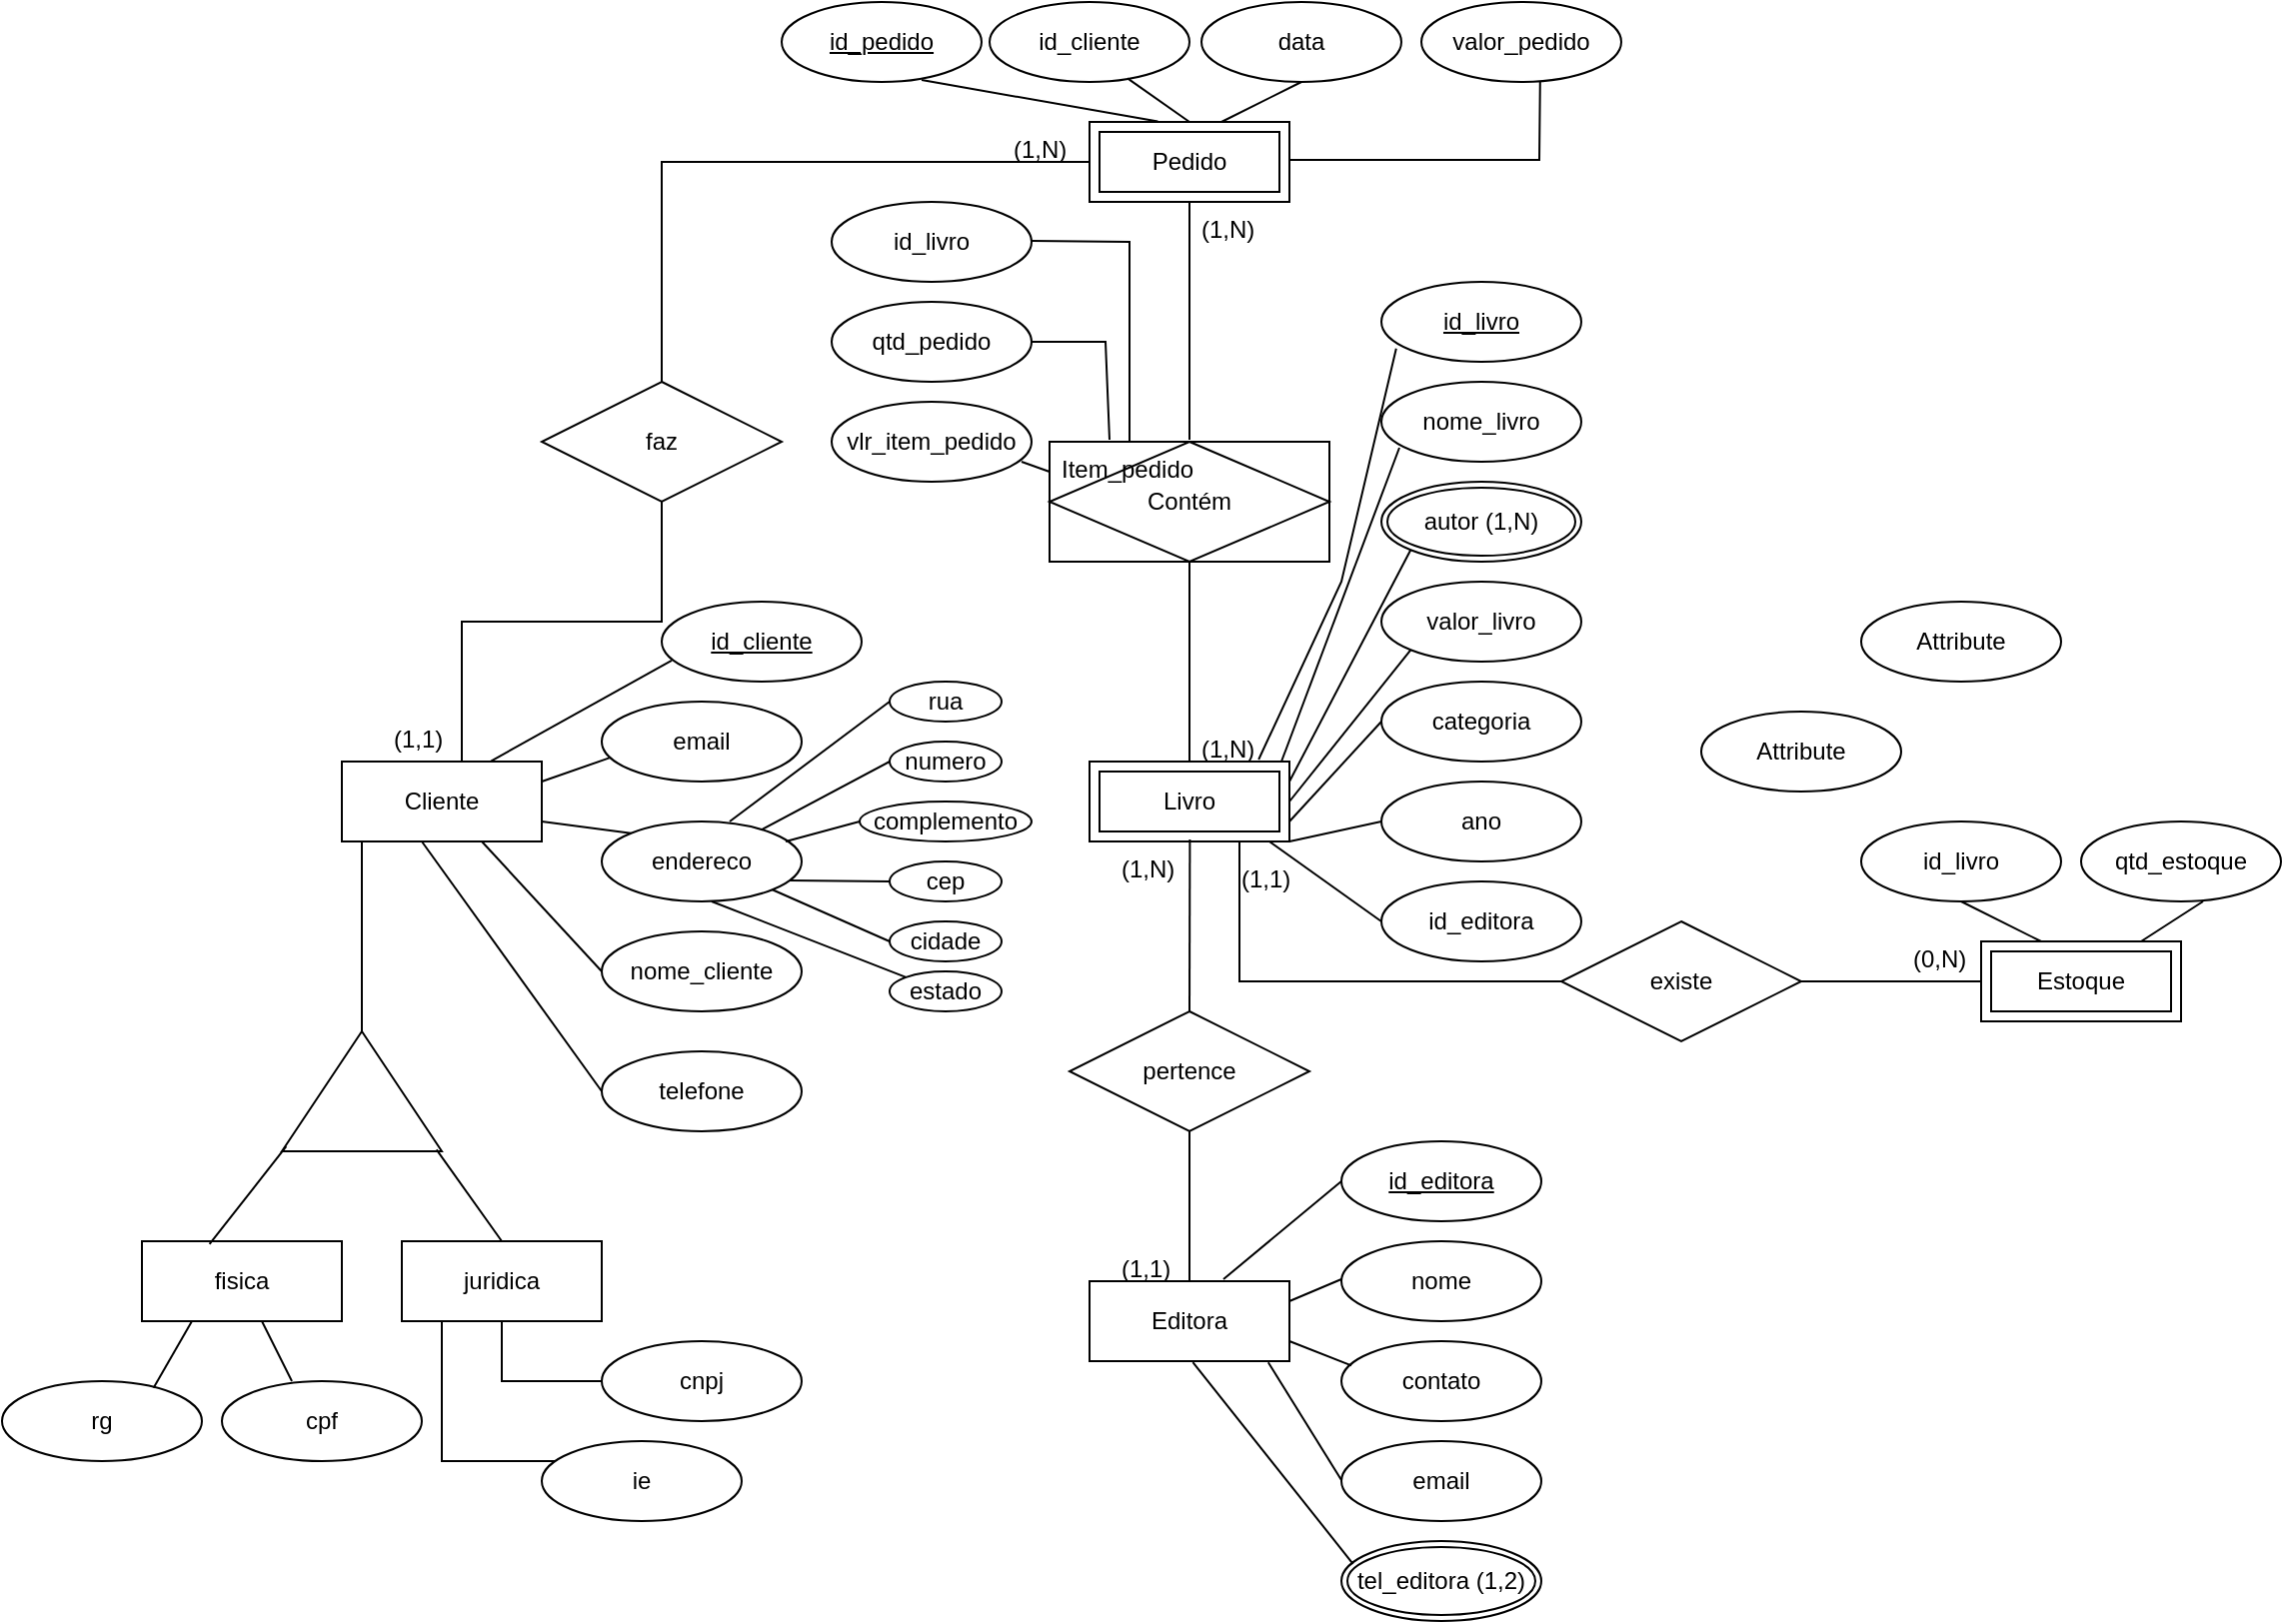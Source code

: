 <mxfile version="14.9.8" type="device"><diagram id="ly23GMP6zcs2FUfuMvMs" name="Page-1"><mxGraphModel dx="2048" dy="681" grid="1" gridSize="10" guides="1" tooltips="1" connect="1" arrows="1" fold="1" page="1" pageScale="1" pageWidth="827" pageHeight="1169" math="0" shadow="0"><root><mxCell id="0"/><mxCell id="1" parent="0"/><mxCell id="xhHP0aDrn22ih1OwZx19-4" value="Cliente" style="whiteSpace=wrap;html=1;align=center;" vertex="1" parent="1"><mxGeometry x="-10" y="460" width="100" height="40" as="geometry"/></mxCell><mxCell id="xhHP0aDrn22ih1OwZx19-7" value="Editora" style="whiteSpace=wrap;html=1;align=center;" vertex="1" parent="1"><mxGeometry x="364" y="720" width="100" height="40" as="geometry"/></mxCell><mxCell id="xhHP0aDrn22ih1OwZx19-10" value="Pedido" style="shape=ext;margin=3;double=1;whiteSpace=wrap;html=1;align=center;" vertex="1" parent="1"><mxGeometry x="364" y="140" width="100" height="40" as="geometry"/></mxCell><mxCell id="xhHP0aDrn22ih1OwZx19-11" value="Estoque" style="shape=ext;margin=3;double=1;whiteSpace=wrap;html=1;align=center;" vertex="1" parent="1"><mxGeometry x="810" y="550" width="100" height="40" as="geometry"/></mxCell><mxCell id="xhHP0aDrn22ih1OwZx19-12" value="Livro" style="shape=ext;margin=3;double=1;whiteSpace=wrap;html=1;align=center;" vertex="1" parent="1"><mxGeometry x="364" y="460" width="100" height="40" as="geometry"/></mxCell><mxCell id="xhHP0aDrn22ih1OwZx19-13" value="" style="endArrow=none;html=1;rounded=0;entryX=0.5;entryY=1;entryDx=0;entryDy=0;" edge="1" parent="1" target="xhHP0aDrn22ih1OwZx19-14"><mxGeometry relative="1" as="geometry"><mxPoint x="50" y="460" as="sourcePoint"/><mxPoint x="360" y="220" as="targetPoint"/><Array as="points"><mxPoint x="50" y="390"/><mxPoint x="70" y="390"/><mxPoint x="150" y="390"/></Array></mxGeometry></mxCell><mxCell id="xhHP0aDrn22ih1OwZx19-14" value="faz" style="shape=rhombus;perimeter=rhombusPerimeter;whiteSpace=wrap;html=1;align=center;" vertex="1" parent="1"><mxGeometry x="90" y="270" width="120" height="60" as="geometry"/></mxCell><mxCell id="xhHP0aDrn22ih1OwZx19-15" value="" style="endArrow=none;html=1;rounded=0;entryX=0;entryY=0.5;entryDx=0;entryDy=0;exitX=0.5;exitY=0;exitDx=0;exitDy=0;" edge="1" parent="1" source="xhHP0aDrn22ih1OwZx19-14" target="xhHP0aDrn22ih1OwZx19-10"><mxGeometry relative="1" as="geometry"><mxPoint x="170" y="280" as="sourcePoint"/><mxPoint x="360" y="220" as="targetPoint"/><Array as="points"><mxPoint x="150" y="160"/></Array></mxGeometry></mxCell><mxCell id="xhHP0aDrn22ih1OwZx19-17" value="pertence" style="shape=rhombus;perimeter=rhombusPerimeter;whiteSpace=wrap;html=1;align=center;" vertex="1" parent="1"><mxGeometry x="354" y="585" width="120" height="60" as="geometry"/></mxCell><mxCell id="xhHP0aDrn22ih1OwZx19-18" value="existe" style="shape=rhombus;perimeter=rhombusPerimeter;whiteSpace=wrap;html=1;align=center;" vertex="1" parent="1"><mxGeometry x="600" y="540" width="120" height="60" as="geometry"/></mxCell><mxCell id="xhHP0aDrn22ih1OwZx19-19" value="" style="endArrow=none;html=1;rounded=0;entryX=0.5;entryY=1;entryDx=0;entryDy=0;exitX=0.5;exitY=0;exitDx=0;exitDy=0;" edge="1" parent="1" source="xhHP0aDrn22ih1OwZx19-12"><mxGeometry relative="1" as="geometry"><mxPoint x="410" y="459" as="sourcePoint"/><mxPoint x="414" y="360" as="targetPoint"/></mxGeometry></mxCell><mxCell id="xhHP0aDrn22ih1OwZx19-20" value="" style="endArrow=none;html=1;rounded=0;entryX=0.5;entryY=1;entryDx=0;entryDy=0;" edge="1" parent="1" target="xhHP0aDrn22ih1OwZx19-10"><mxGeometry relative="1" as="geometry"><mxPoint x="414" y="299" as="sourcePoint"/><mxPoint x="574" y="299" as="targetPoint"/></mxGeometry></mxCell><mxCell id="xhHP0aDrn22ih1OwZx19-21" value="" style="endArrow=none;html=1;rounded=0;entryX=0.105;entryY=-0.033;entryDx=0;entryDy=0;exitX=0.5;exitY=0;exitDx=0;exitDy=0;entryPerimeter=0;" edge="1" parent="1" source="xhHP0aDrn22ih1OwZx19-17"><mxGeometry relative="1" as="geometry"><mxPoint x="412" y="580" as="sourcePoint"/><mxPoint x="414.2" y="499.01" as="targetPoint"/></mxGeometry></mxCell><mxCell id="xhHP0aDrn22ih1OwZx19-22" value="" style="endArrow=none;html=1;rounded=0;entryX=0.5;entryY=1;entryDx=0;entryDy=0;exitX=0.5;exitY=0;exitDx=0;exitDy=0;" edge="1" parent="1" source="xhHP0aDrn22ih1OwZx19-7" target="xhHP0aDrn22ih1OwZx19-17"><mxGeometry relative="1" as="geometry"><mxPoint x="408" y="744" as="sourcePoint"/><mxPoint x="412" y="645" as="targetPoint"/></mxGeometry></mxCell><mxCell id="xhHP0aDrn22ih1OwZx19-23" value="" style="endArrow=none;html=1;rounded=0;entryX=0;entryY=0.5;entryDx=0;entryDy=0;exitX=0.75;exitY=1;exitDx=0;exitDy=0;" edge="1" parent="1" source="xhHP0aDrn22ih1OwZx19-12" target="xhHP0aDrn22ih1OwZx19-18"><mxGeometry relative="1" as="geometry"><mxPoint x="460" y="479.5" as="sourcePoint"/><mxPoint x="560" y="480" as="targetPoint"/><Array as="points"><mxPoint x="439" y="570"/></Array></mxGeometry></mxCell><mxCell id="xhHP0aDrn22ih1OwZx19-25" value="" style="endArrow=none;html=1;rounded=0;entryX=0;entryY=0.5;entryDx=0;entryDy=0;" edge="1" parent="1" target="xhHP0aDrn22ih1OwZx19-11"><mxGeometry relative="1" as="geometry"><mxPoint x="720" y="570" as="sourcePoint"/><mxPoint x="840" y="570" as="targetPoint"/></mxGeometry></mxCell><mxCell id="xhHP0aDrn22ih1OwZx19-27" value="(1,N)" style="text;strokeColor=none;fillColor=none;spacingLeft=4;spacingRight=4;overflow=hidden;rotatable=0;points=[[0,0.5],[1,0.5]];portConstraint=eastwest;fontSize=12;" vertex="1" parent="1"><mxGeometry x="414" y="180" width="40" height="30" as="geometry"/></mxCell><mxCell id="xhHP0aDrn22ih1OwZx19-29" value="(1,1)" style="text;strokeColor=none;fillColor=none;spacingLeft=4;spacingRight=4;overflow=hidden;rotatable=0;points=[[0,0.5],[1,0.5]];portConstraint=eastwest;fontSize=12;" vertex="1" parent="1"><mxGeometry x="374" y="700" width="40" height="30" as="geometry"/></mxCell><mxCell id="xhHP0aDrn22ih1OwZx19-30" value="(1,1)" style="text;strokeColor=none;fillColor=none;spacingLeft=4;spacingRight=4;overflow=hidden;rotatable=0;points=[[0,0.5],[1,0.5]];portConstraint=eastwest;fontSize=12;" vertex="1" parent="1"><mxGeometry x="434" y="505" width="40" height="30" as="geometry"/></mxCell><mxCell id="xhHP0aDrn22ih1OwZx19-31" value="(0,N)" style="text;strokeColor=none;fillColor=none;spacingLeft=4;spacingRight=4;overflow=hidden;rotatable=0;points=[[0,0.5],[1,0.5]];portConstraint=eastwest;fontSize=12;" vertex="1" parent="1"><mxGeometry x="770" y="545" width="40" height="30" as="geometry"/></mxCell><mxCell id="xhHP0aDrn22ih1OwZx19-32" value="Contém" style="shape=associativeEntity;whiteSpace=wrap;html=1;align=center;" vertex="1" parent="1"><mxGeometry x="344" y="300" width="140" height="60" as="geometry"/></mxCell><mxCell id="xhHP0aDrn22ih1OwZx19-34" value="Item_pedido" style="text;strokeColor=none;fillColor=none;spacingLeft=4;spacingRight=4;overflow=hidden;rotatable=0;points=[[0,0.5],[1,0.5]];portConstraint=eastwest;fontSize=12;" vertex="1" parent="1"><mxGeometry x="344" y="300" width="80" height="30" as="geometry"/></mxCell><mxCell id="xhHP0aDrn22ih1OwZx19-35" value="(1,N)" style="text;strokeColor=none;fillColor=none;spacingLeft=4;spacingRight=4;overflow=hidden;rotatable=0;points=[[0,0.5],[1,0.5]];portConstraint=eastwest;fontSize=12;" vertex="1" parent="1"><mxGeometry x="320" y="140" width="40" height="30" as="geometry"/></mxCell><mxCell id="xhHP0aDrn22ih1OwZx19-36" value="(1,N)" style="text;strokeColor=none;fillColor=none;spacingLeft=4;spacingRight=4;overflow=hidden;rotatable=0;points=[[0,0.5],[1,0.5]];portConstraint=eastwest;fontSize=12;" vertex="1" parent="1"><mxGeometry x="414" y="440" width="40" height="30" as="geometry"/></mxCell><mxCell id="xhHP0aDrn22ih1OwZx19-38" value="nome_cliente" style="ellipse;whiteSpace=wrap;html=1;align=center;" vertex="1" parent="1"><mxGeometry x="120" y="545" width="100" height="40" as="geometry"/></mxCell><mxCell id="xhHP0aDrn22ih1OwZx19-39" value="email" style="ellipse;whiteSpace=wrap;html=1;align=center;" vertex="1" parent="1"><mxGeometry x="120" y="430" width="100" height="40" as="geometry"/></mxCell><mxCell id="xhHP0aDrn22ih1OwZx19-40" value="endereco" style="ellipse;whiteSpace=wrap;html=1;align=center;" vertex="1" parent="1"><mxGeometry x="120" y="490" width="100" height="40" as="geometry"/></mxCell><mxCell id="xhHP0aDrn22ih1OwZx19-41" value="telefone" style="ellipse;whiteSpace=wrap;html=1;align=center;" vertex="1" parent="1"><mxGeometry x="120" y="605" width="100" height="40" as="geometry"/></mxCell><mxCell id="xhHP0aDrn22ih1OwZx19-43" value="" style="endArrow=none;html=1;rounded=0;entryX=0.038;entryY=0.705;entryDx=0;entryDy=0;entryPerimeter=0;exitX=1;exitY=0.25;exitDx=0;exitDy=0;" edge="1" parent="1" source="xhHP0aDrn22ih1OwZx19-4" target="xhHP0aDrn22ih1OwZx19-39"><mxGeometry relative="1" as="geometry"><mxPoint x="90" y="479.5" as="sourcePoint"/><mxPoint x="250" y="479.5" as="targetPoint"/></mxGeometry></mxCell><mxCell id="xhHP0aDrn22ih1OwZx19-44" value="" style="endArrow=none;html=1;rounded=0;entryX=0;entryY=0;entryDx=0;entryDy=0;" edge="1" parent="1" target="xhHP0aDrn22ih1OwZx19-40"><mxGeometry relative="1" as="geometry"><mxPoint x="90" y="490" as="sourcePoint"/><mxPoint x="250" y="490" as="targetPoint"/></mxGeometry></mxCell><mxCell id="xhHP0aDrn22ih1OwZx19-45" value="" style="endArrow=none;html=1;rounded=0;entryX=0;entryY=0.5;entryDx=0;entryDy=0;" edge="1" parent="1" target="xhHP0aDrn22ih1OwZx19-38"><mxGeometry relative="1" as="geometry"><mxPoint x="60" y="500" as="sourcePoint"/><mxPoint x="220" y="500" as="targetPoint"/></mxGeometry></mxCell><mxCell id="xhHP0aDrn22ih1OwZx19-46" value="" style="endArrow=none;html=1;rounded=0;entryX=0;entryY=0.5;entryDx=0;entryDy=0;" edge="1" parent="1" target="xhHP0aDrn22ih1OwZx19-41"><mxGeometry relative="1" as="geometry"><mxPoint x="30" y="500" as="sourcePoint"/><mxPoint x="190" y="500" as="targetPoint"/></mxGeometry></mxCell><mxCell id="xhHP0aDrn22ih1OwZx19-51" value="rua" style="ellipse;whiteSpace=wrap;html=1;align=center;" vertex="1" parent="1"><mxGeometry x="264" y="420" width="56" height="20" as="geometry"/></mxCell><mxCell id="xhHP0aDrn22ih1OwZx19-53" value="numero" style="ellipse;whiteSpace=wrap;html=1;align=center;" vertex="1" parent="1"><mxGeometry x="264" y="450" width="56" height="20" as="geometry"/></mxCell><mxCell id="xhHP0aDrn22ih1OwZx19-54" value="complemento" style="ellipse;whiteSpace=wrap;html=1;align=center;" vertex="1" parent="1"><mxGeometry x="249" y="480" width="86" height="20" as="geometry"/></mxCell><mxCell id="xhHP0aDrn22ih1OwZx19-55" value="cep" style="ellipse;whiteSpace=wrap;html=1;align=center;" vertex="1" parent="1"><mxGeometry x="264" y="510" width="56" height="20" as="geometry"/></mxCell><mxCell id="xhHP0aDrn22ih1OwZx19-56" value="cidade" style="ellipse;whiteSpace=wrap;html=1;align=center;" vertex="1" parent="1"><mxGeometry x="264" y="540" width="56" height="20" as="geometry"/></mxCell><mxCell id="xhHP0aDrn22ih1OwZx19-57" value="estado" style="ellipse;whiteSpace=wrap;html=1;align=center;" vertex="1" parent="1"><mxGeometry x="264" y="565" width="56" height="20" as="geometry"/></mxCell><mxCell id="xhHP0aDrn22ih1OwZx19-59" value="" style="endArrow=none;html=1;rounded=0;entryX=0;entryY=0.5;entryDx=0;entryDy=0;" edge="1" parent="1" source="xhHP0aDrn22ih1OwZx19-40" target="xhHP0aDrn22ih1OwZx19-53"><mxGeometry relative="1" as="geometry"><mxPoint x="204" y="490" as="sourcePoint"/><mxPoint x="364" y="490" as="targetPoint"/></mxGeometry></mxCell><mxCell id="xhHP0aDrn22ih1OwZx19-63" value="" style="endArrow=none;html=1;rounded=0;entryX=0;entryY=0;entryDx=0;entryDy=0;" edge="1" parent="1" target="xhHP0aDrn22ih1OwZx19-57"><mxGeometry relative="1" as="geometry"><mxPoint x="175" y="530" as="sourcePoint"/><mxPoint x="335" y="530" as="targetPoint"/></mxGeometry></mxCell><mxCell id="xhHP0aDrn22ih1OwZx19-64" value="" style="endArrow=none;html=1;rounded=0;entryX=0;entryY=0.5;entryDx=0;entryDy=0;exitX=1;exitY=1;exitDx=0;exitDy=0;" edge="1" parent="1" source="xhHP0aDrn22ih1OwZx19-40" target="xhHP0aDrn22ih1OwZx19-56"><mxGeometry relative="1" as="geometry"><mxPoint x="194" y="529" as="sourcePoint"/><mxPoint x="354" y="529" as="targetPoint"/></mxGeometry></mxCell><mxCell id="xhHP0aDrn22ih1OwZx19-65" value="" style="endArrow=none;html=1;rounded=0;entryX=0;entryY=0.5;entryDx=0;entryDy=0;" edge="1" parent="1" target="xhHP0aDrn22ih1OwZx19-51"><mxGeometry relative="1" as="geometry"><mxPoint x="184" y="490" as="sourcePoint"/><mxPoint x="344" y="490" as="targetPoint"/></mxGeometry></mxCell><mxCell id="xhHP0aDrn22ih1OwZx19-66" value="" style="endArrow=none;html=1;rounded=0;entryX=0;entryY=0.5;entryDx=0;entryDy=0;" edge="1" parent="1" target="xhHP0aDrn22ih1OwZx19-54"><mxGeometry relative="1" as="geometry"><mxPoint x="212" y="500" as="sourcePoint"/><mxPoint x="372" y="500" as="targetPoint"/></mxGeometry></mxCell><mxCell id="xhHP0aDrn22ih1OwZx19-67" value="" style="endArrow=none;html=1;rounded=0;entryX=0;entryY=0.5;entryDx=0;entryDy=0;" edge="1" parent="1" target="xhHP0aDrn22ih1OwZx19-55"><mxGeometry relative="1" as="geometry"><mxPoint x="214" y="519.5" as="sourcePoint"/><mxPoint x="260" y="520" as="targetPoint"/></mxGeometry></mxCell><mxCell id="xhHP0aDrn22ih1OwZx19-68" value="" style="triangle;whiteSpace=wrap;html=1;rotation=-90;" vertex="1" parent="1"><mxGeometry x="-30" y="585" width="60" height="80" as="geometry"/></mxCell><mxCell id="xhHP0aDrn22ih1OwZx19-70" value="" style="endArrow=none;html=1;rounded=0;entryX=1;entryY=0.5;entryDx=0;entryDy=0;" edge="1" parent="1" target="xhHP0aDrn22ih1OwZx19-68"><mxGeometry relative="1" as="geometry"><mxPoint y="500" as="sourcePoint"/><mxPoint x="160" y="500" as="targetPoint"/></mxGeometry></mxCell><mxCell id="xhHP0aDrn22ih1OwZx19-72" value="juridica" style="whiteSpace=wrap;html=1;align=center;" vertex="1" parent="1"><mxGeometry x="20" y="700" width="100" height="40" as="geometry"/></mxCell><mxCell id="xhHP0aDrn22ih1OwZx19-73" value="fisica" style="whiteSpace=wrap;html=1;align=center;" vertex="1" parent="1"><mxGeometry x="-110" y="700" width="100" height="40" as="geometry"/></mxCell><mxCell id="xhHP0aDrn22ih1OwZx19-74" value="" style="endArrow=none;html=1;rounded=0;entryX=0.5;entryY=0;entryDx=0;entryDy=0;exitX=0.013;exitY=0.967;exitDx=0;exitDy=0;exitPerimeter=0;" edge="1" parent="1" source="xhHP0aDrn22ih1OwZx19-68" target="xhHP0aDrn22ih1OwZx19-72"><mxGeometry relative="1" as="geometry"><mxPoint x="10" y="665" as="sourcePoint"/><mxPoint x="170" y="665" as="targetPoint"/></mxGeometry></mxCell><mxCell id="xhHP0aDrn22ih1OwZx19-75" value="" style="endArrow=none;html=1;rounded=0;exitX=0.04;exitY=0.027;exitDx=0;exitDy=0;exitPerimeter=0;entryX=0.338;entryY=0.035;entryDx=0;entryDy=0;entryPerimeter=0;" edge="1" parent="1" source="xhHP0aDrn22ih1OwZx19-68" target="xhHP0aDrn22ih1OwZx19-73"><mxGeometry relative="1" as="geometry"><mxPoint x="-37" y="649" as="sourcePoint"/><mxPoint x="-80" y="697" as="targetPoint"/></mxGeometry></mxCell><mxCell id="xhHP0aDrn22ih1OwZx19-77" value="" style="endArrow=none;html=1;rounded=0;exitX=0.5;exitY=1;exitDx=0;exitDy=0;" edge="1" parent="1" source="xhHP0aDrn22ih1OwZx19-72"><mxGeometry relative="1" as="geometry"><mxPoint x="-90" y="780" as="sourcePoint"/><mxPoint x="120" y="770" as="targetPoint"/><Array as="points"><mxPoint x="70" y="770"/></Array></mxGeometry></mxCell><mxCell id="xhHP0aDrn22ih1OwZx19-78" value="cnpj" style="ellipse;whiteSpace=wrap;html=1;align=center;" vertex="1" parent="1"><mxGeometry x="120" y="750" width="100" height="40" as="geometry"/></mxCell><mxCell id="xhHP0aDrn22ih1OwZx19-79" value="" style="endArrow=none;html=1;rounded=0;" edge="1" parent="1"><mxGeometry relative="1" as="geometry"><mxPoint x="-35" y="770" as="sourcePoint"/><mxPoint x="-50" y="740" as="targetPoint"/></mxGeometry></mxCell><mxCell id="xhHP0aDrn22ih1OwZx19-80" value="cpf" style="ellipse;whiteSpace=wrap;html=1;align=center;" vertex="1" parent="1"><mxGeometry x="-70" y="770" width="100" height="40" as="geometry"/></mxCell><mxCell id="xhHP0aDrn22ih1OwZx19-81" value="rg" style="ellipse;whiteSpace=wrap;html=1;align=center;" vertex="1" parent="1"><mxGeometry x="-180" y="770" width="100" height="40" as="geometry"/></mxCell><mxCell id="xhHP0aDrn22ih1OwZx19-82" value="" style="endArrow=none;html=1;rounded=0;entryX=0.25;entryY=1;entryDx=0;entryDy=0;exitX=0.758;exitY=0.085;exitDx=0;exitDy=0;exitPerimeter=0;" edge="1" parent="1" source="xhHP0aDrn22ih1OwZx19-81" target="xhHP0aDrn22ih1OwZx19-73"><mxGeometry relative="1" as="geometry"><mxPoint x="-100" y="770" as="sourcePoint"/><mxPoint x="-100" y="740" as="targetPoint"/></mxGeometry></mxCell><mxCell id="xhHP0aDrn22ih1OwZx19-84" value="" style="endArrow=none;html=1;rounded=0;exitX=0.5;exitY=1;exitDx=0;exitDy=0;" edge="1" parent="1"><mxGeometry relative="1" as="geometry"><mxPoint x="40" y="740" as="sourcePoint"/><mxPoint x="100" y="810" as="targetPoint"/><Array as="points"><mxPoint x="40" y="810"/></Array></mxGeometry></mxCell><mxCell id="xhHP0aDrn22ih1OwZx19-85" value="ie" style="ellipse;whiteSpace=wrap;html=1;align=center;" vertex="1" parent="1"><mxGeometry x="90" y="800" width="100" height="40" as="geometry"/></mxCell><mxCell id="xhHP0aDrn22ih1OwZx19-86" value="" style="endArrow=none;html=1;rounded=0;entryX=0.05;entryY=0.735;entryDx=0;entryDy=0;entryPerimeter=0;exitX=0.365;exitY=0.993;exitDx=0;exitDy=0;exitPerimeter=0;" edge="1" parent="1" target="xhHP0aDrn22ih1OwZx19-88"><mxGeometry relative="1" as="geometry"><mxPoint x="64.6" y="459.79" as="sourcePoint"/><mxPoint x="138.381" y="425.493" as="targetPoint"/></mxGeometry></mxCell><mxCell id="xhHP0aDrn22ih1OwZx19-88" value="id_cliente" style="ellipse;whiteSpace=wrap;html=1;align=center;fontStyle=4;" vertex="1" parent="1"><mxGeometry x="150" y="380" width="100" height="40" as="geometry"/></mxCell><mxCell id="xhHP0aDrn22ih1OwZx19-89" value="(1,1)" style="text;strokeColor=none;fillColor=none;spacingLeft=4;spacingRight=4;overflow=hidden;rotatable=0;points=[[0,0.5],[1,0.5]];portConstraint=eastwest;fontSize=12;" vertex="1" parent="1"><mxGeometry x="10" y="435" width="40" height="30" as="geometry"/></mxCell><mxCell id="xhHP0aDrn22ih1OwZx19-92" value="email" style="ellipse;whiteSpace=wrap;html=1;align=center;" vertex="1" parent="1"><mxGeometry x="490" y="800" width="100" height="40" as="geometry"/></mxCell><mxCell id="xhHP0aDrn22ih1OwZx19-93" value="contato" style="ellipse;whiteSpace=wrap;html=1;align=center;" vertex="1" parent="1"><mxGeometry x="490" y="750" width="100" height="40" as="geometry"/></mxCell><mxCell id="xhHP0aDrn22ih1OwZx19-94" value="nome" style="ellipse;whiteSpace=wrap;html=1;align=center;" vertex="1" parent="1"><mxGeometry x="490" y="700" width="100" height="40" as="geometry"/></mxCell><mxCell id="xhHP0aDrn22ih1OwZx19-95" value="id_editora" style="ellipse;whiteSpace=wrap;html=1;align=center;fontStyle=4;" vertex="1" parent="1"><mxGeometry x="490" y="650" width="100" height="40" as="geometry"/></mxCell><mxCell id="xhHP0aDrn22ih1OwZx19-96" value="(1,N)" style="text;strokeColor=none;fillColor=none;spacingLeft=4;spacingRight=4;overflow=hidden;rotatable=0;points=[[0,0.5],[1,0.5]];portConstraint=eastwest;fontSize=12;" vertex="1" parent="1"><mxGeometry x="374" y="500" width="40" height="30" as="geometry"/></mxCell><mxCell id="xhHP0aDrn22ih1OwZx19-97" value="" style="endArrow=none;html=1;rounded=0;exitX=0.67;exitY=-0.025;exitDx=0;exitDy=0;exitPerimeter=0;" edge="1" parent="1" source="xhHP0aDrn22ih1OwZx19-7"><mxGeometry relative="1" as="geometry"><mxPoint x="330" y="669.5" as="sourcePoint"/><mxPoint x="490" y="670" as="targetPoint"/></mxGeometry></mxCell><mxCell id="xhHP0aDrn22ih1OwZx19-98" value="" style="endArrow=none;html=1;rounded=0;exitX=0.894;exitY=1.015;exitDx=0;exitDy=0;exitPerimeter=0;" edge="1" parent="1" source="xhHP0aDrn22ih1OwZx19-7"><mxGeometry relative="1" as="geometry"><mxPoint x="330" y="819.5" as="sourcePoint"/><mxPoint x="490" y="819.5" as="targetPoint"/></mxGeometry></mxCell><mxCell id="xhHP0aDrn22ih1OwZx19-99" value="" style="endArrow=none;html=1;rounded=0;exitX=1;exitY=0.75;exitDx=0;exitDy=0;entryX=0.05;entryY=0.305;entryDx=0;entryDy=0;entryPerimeter=0;" edge="1" parent="1" source="xhHP0aDrn22ih1OwZx19-7" target="xhHP0aDrn22ih1OwZx19-93"><mxGeometry relative="1" as="geometry"><mxPoint x="334" y="769" as="sourcePoint"/><mxPoint x="491" y="762" as="targetPoint"/></mxGeometry></mxCell><mxCell id="xhHP0aDrn22ih1OwZx19-100" value="" style="endArrow=none;html=1;rounded=0;exitX=1;exitY=0.25;exitDx=0;exitDy=0;" edge="1" parent="1" source="xhHP0aDrn22ih1OwZx19-7"><mxGeometry relative="1" as="geometry"><mxPoint x="330" y="719" as="sourcePoint"/><mxPoint x="490" y="719" as="targetPoint"/></mxGeometry></mxCell><mxCell id="xhHP0aDrn22ih1OwZx19-101" value="tel_editora (1,2)" style="ellipse;shape=doubleEllipse;margin=3;whiteSpace=wrap;html=1;align=center;" vertex="1" parent="1"><mxGeometry x="490" y="850" width="100" height="40" as="geometry"/></mxCell><mxCell id="xhHP0aDrn22ih1OwZx19-102" value="" style="endArrow=none;html=1;rounded=0;exitX=0.894;exitY=1.015;exitDx=0;exitDy=0;exitPerimeter=0;entryX=0.058;entryY=0.285;entryDx=0;entryDy=0;entryPerimeter=0;" edge="1" parent="1" target="xhHP0aDrn22ih1OwZx19-101"><mxGeometry relative="1" as="geometry"><mxPoint x="415.7" y="760.55" as="sourcePoint"/><mxPoint x="452.3" y="819.45" as="targetPoint"/></mxGeometry></mxCell><mxCell id="xhHP0aDrn22ih1OwZx19-111" value="id_livro" style="ellipse;whiteSpace=wrap;html=1;align=center;fontStyle=4;" vertex="1" parent="1"><mxGeometry x="510" y="220" width="100" height="40" as="geometry"/></mxCell><mxCell id="xhHP0aDrn22ih1OwZx19-112" value="id_pedido" style="ellipse;whiteSpace=wrap;html=1;align=center;fontStyle=4;" vertex="1" parent="1"><mxGeometry x="210" y="80" width="100" height="40" as="geometry"/></mxCell><mxCell id="xhHP0aDrn22ih1OwZx19-113" value="categoria" style="ellipse;whiteSpace=wrap;html=1;align=center;" vertex="1" parent="1"><mxGeometry x="510" y="420" width="100" height="40" as="geometry"/></mxCell><mxCell id="xhHP0aDrn22ih1OwZx19-114" value="valor_livro" style="ellipse;whiteSpace=wrap;html=1;align=center;" vertex="1" parent="1"><mxGeometry x="510" y="370" width="100" height="40" as="geometry"/></mxCell><mxCell id="xhHP0aDrn22ih1OwZx19-115" value="nome_livro" style="ellipse;whiteSpace=wrap;html=1;align=center;" vertex="1" parent="1"><mxGeometry x="510" y="270" width="100" height="40" as="geometry"/></mxCell><mxCell id="xhHP0aDrn22ih1OwZx19-117" value="valor_pedido" style="ellipse;whiteSpace=wrap;html=1;align=center;" vertex="1" parent="1"><mxGeometry x="530" y="80" width="100" height="40" as="geometry"/></mxCell><mxCell id="xhHP0aDrn22ih1OwZx19-118" value="data" style="ellipse;whiteSpace=wrap;html=1;align=center;" vertex="1" parent="1"><mxGeometry x="420" y="80" width="100" height="40" as="geometry"/></mxCell><mxCell id="xhHP0aDrn22ih1OwZx19-119" value="id_cliente" style="ellipse;whiteSpace=wrap;html=1;align=center;" vertex="1" parent="1"><mxGeometry x="314" y="80" width="100" height="40" as="geometry"/></mxCell><mxCell id="xhHP0aDrn22ih1OwZx19-120" value="id_livro" style="ellipse;whiteSpace=wrap;html=1;align=center;" vertex="1" parent="1"><mxGeometry x="750" y="490" width="100" height="40" as="geometry"/></mxCell><mxCell id="xhHP0aDrn22ih1OwZx19-121" value="qtd_estoque" style="ellipse;whiteSpace=wrap;html=1;align=center;" vertex="1" parent="1"><mxGeometry x="860" y="490" width="100" height="40" as="geometry"/></mxCell><mxCell id="xhHP0aDrn22ih1OwZx19-122" value="Attribute" style="ellipse;whiteSpace=wrap;html=1;align=center;" vertex="1" parent="1"><mxGeometry x="670" y="435" width="100" height="40" as="geometry"/></mxCell><mxCell id="xhHP0aDrn22ih1OwZx19-123" value="Attribute" style="ellipse;whiteSpace=wrap;html=1;align=center;" vertex="1" parent="1"><mxGeometry x="750" y="380" width="100" height="40" as="geometry"/></mxCell><mxCell id="xhHP0aDrn22ih1OwZx19-124" value="ano" style="ellipse;whiteSpace=wrap;html=1;align=center;" vertex="1" parent="1"><mxGeometry x="510" y="470" width="100" height="40" as="geometry"/></mxCell><mxCell id="xhHP0aDrn22ih1OwZx19-125" value="id_editora" style="ellipse;whiteSpace=wrap;html=1;align=center;" vertex="1" parent="1"><mxGeometry x="510" y="520" width="100" height="40" as="geometry"/></mxCell><mxCell id="xhHP0aDrn22ih1OwZx19-126" value="autor (1,N)" style="ellipse;shape=doubleEllipse;margin=3;whiteSpace=wrap;html=1;align=center;" vertex="1" parent="1"><mxGeometry x="510" y="320" width="100" height="40" as="geometry"/></mxCell><mxCell id="xhHP0aDrn22ih1OwZx19-127" value="id_livro" style="ellipse;whiteSpace=wrap;html=1;align=center;" vertex="1" parent="1"><mxGeometry x="235" y="180" width="100" height="40" as="geometry"/></mxCell><mxCell id="xhHP0aDrn22ih1OwZx19-128" value="vlr_item_pedido" style="ellipse;whiteSpace=wrap;html=1;align=center;" vertex="1" parent="1"><mxGeometry x="235" y="280" width="100" height="40" as="geometry"/></mxCell><mxCell id="xhHP0aDrn22ih1OwZx19-129" value="qtd_pedido" style="ellipse;whiteSpace=wrap;html=1;align=center;" vertex="1" parent="1"><mxGeometry x="235" y="230" width="100" height="40" as="geometry"/></mxCell><mxCell id="xhHP0aDrn22ih1OwZx19-130" value="" style="endArrow=none;html=1;rounded=0;entryX=0.342;entryY=-0.005;entryDx=0;entryDy=0;entryPerimeter=0;" edge="1" parent="1" target="xhHP0aDrn22ih1OwZx19-10"><mxGeometry relative="1" as="geometry"><mxPoint x="280" y="119" as="sourcePoint"/><mxPoint x="390" y="141" as="targetPoint"/></mxGeometry></mxCell><mxCell id="xhHP0aDrn22ih1OwZx19-131" value="" style="endArrow=none;html=1;rounded=0;entryX=0.69;entryY=0.955;entryDx=0;entryDy=0;entryPerimeter=0;exitX=0.5;exitY=0;exitDx=0;exitDy=0;" edge="1" parent="1" source="xhHP0aDrn22ih1OwZx19-10" target="xhHP0aDrn22ih1OwZx19-119"><mxGeometry relative="1" as="geometry"><mxPoint x="390" y="140" as="sourcePoint"/><mxPoint x="550" y="140" as="targetPoint"/></mxGeometry></mxCell><mxCell id="xhHP0aDrn22ih1OwZx19-132" value="" style="endArrow=none;html=1;rounded=0;entryX=0.5;entryY=1;entryDx=0;entryDy=0;" edge="1" parent="1" target="xhHP0aDrn22ih1OwZx19-118"><mxGeometry relative="1" as="geometry"><mxPoint x="430" y="140" as="sourcePoint"/><mxPoint x="590" y="140" as="targetPoint"/></mxGeometry></mxCell><mxCell id="xhHP0aDrn22ih1OwZx19-133" value="" style="endArrow=none;html=1;rounded=0;entryX=0.594;entryY=0.995;entryDx=0;entryDy=0;entryPerimeter=0;" edge="1" parent="1" target="xhHP0aDrn22ih1OwZx19-117"><mxGeometry relative="1" as="geometry"><mxPoint x="464" y="159" as="sourcePoint"/><mxPoint x="624" y="159" as="targetPoint"/><Array as="points"><mxPoint x="589" y="159"/></Array></mxGeometry></mxCell><mxCell id="xhHP0aDrn22ih1OwZx19-134" value="" style="endArrow=none;html=1;rounded=0;entryX=0;entryY=0.5;entryDx=0;entryDy=0;" edge="1" parent="1" target="xhHP0aDrn22ih1OwZx19-34"><mxGeometry relative="1" as="geometry"><mxPoint x="330" y="310" as="sourcePoint"/><mxPoint x="340" y="310" as="targetPoint"/></mxGeometry></mxCell><mxCell id="xhHP0aDrn22ih1OwZx19-135" value="" style="endArrow=none;html=1;rounded=0;exitX=1;exitY=0.5;exitDx=0;exitDy=0;" edge="1" parent="1" source="xhHP0aDrn22ih1OwZx19-129"><mxGeometry relative="1" as="geometry"><mxPoint x="340" y="250" as="sourcePoint"/><mxPoint x="374" y="299" as="targetPoint"/><Array as="points"><mxPoint x="372" y="250"/></Array></mxGeometry></mxCell><mxCell id="xhHP0aDrn22ih1OwZx19-136" value="" style="endArrow=none;html=1;rounded=0;" edge="1" parent="1" target="xhHP0aDrn22ih1OwZx19-34"><mxGeometry relative="1" as="geometry"><mxPoint x="335" y="199.5" as="sourcePoint"/><mxPoint x="495" y="199.5" as="targetPoint"/><Array as="points"><mxPoint x="384" y="200"/></Array></mxGeometry></mxCell><mxCell id="xhHP0aDrn22ih1OwZx19-137" value="" style="endArrow=none;html=1;rounded=0;" edge="1" parent="1"><mxGeometry relative="1" as="geometry"><mxPoint x="890" y="550" as="sourcePoint"/><mxPoint x="921" y="530" as="targetPoint"/></mxGeometry></mxCell><mxCell id="xhHP0aDrn22ih1OwZx19-138" value="" style="endArrow=none;html=1;rounded=0;exitX=0.5;exitY=1;exitDx=0;exitDy=0;" edge="1" parent="1" source="xhHP0aDrn22ih1OwZx19-120"><mxGeometry relative="1" as="geometry"><mxPoint x="680" y="550" as="sourcePoint"/><mxPoint x="840" y="550" as="targetPoint"/></mxGeometry></mxCell><mxCell id="xhHP0aDrn22ih1OwZx19-139" value="" style="endArrow=none;html=1;rounded=0;entryX=0.074;entryY=0.835;entryDx=0;entryDy=0;entryPerimeter=0;exitX=0.846;exitY=-0.025;exitDx=0;exitDy=0;exitPerimeter=0;" edge="1" parent="1" source="xhHP0aDrn22ih1OwZx19-12" target="xhHP0aDrn22ih1OwZx19-111"><mxGeometry relative="1" as="geometry"><mxPoint x="440" y="457" as="sourcePoint"/><mxPoint x="610" y="460" as="targetPoint"/><Array as="points"><mxPoint x="490" y="370"/></Array></mxGeometry></mxCell><mxCell id="xhHP0aDrn22ih1OwZx19-140" value="" style="endArrow=none;html=1;rounded=0;entryX=0.09;entryY=0.825;entryDx=0;entryDy=0;entryPerimeter=0;" edge="1" parent="1" target="xhHP0aDrn22ih1OwZx19-115"><mxGeometry relative="1" as="geometry"><mxPoint x="460" y="460" as="sourcePoint"/><mxPoint x="520" y="297" as="targetPoint"/></mxGeometry></mxCell><mxCell id="xhHP0aDrn22ih1OwZx19-141" value="" style="endArrow=none;html=1;rounded=0;entryX=0;entryY=1;entryDx=0;entryDy=0;exitX=1;exitY=0.25;exitDx=0;exitDy=0;" edge="1" parent="1" source="xhHP0aDrn22ih1OwZx19-12" target="xhHP0aDrn22ih1OwZx19-126"><mxGeometry relative="1" as="geometry"><mxPoint x="460" y="460" as="sourcePoint"/><mxPoint x="620" y="460" as="targetPoint"/></mxGeometry></mxCell><mxCell id="xhHP0aDrn22ih1OwZx19-142" value="" style="endArrow=none;html=1;rounded=0;entryX=0;entryY=1;entryDx=0;entryDy=0;exitX=1;exitY=0.5;exitDx=0;exitDy=0;" edge="1" parent="1" source="xhHP0aDrn22ih1OwZx19-12" target="xhHP0aDrn22ih1OwZx19-114"><mxGeometry relative="1" as="geometry"><mxPoint x="430" y="459.5" as="sourcePoint"/><mxPoint x="590" y="459.5" as="targetPoint"/></mxGeometry></mxCell><mxCell id="xhHP0aDrn22ih1OwZx19-143" value="" style="endArrow=none;html=1;rounded=0;entryX=0;entryY=0.5;entryDx=0;entryDy=0;" edge="1" parent="1" target="xhHP0aDrn22ih1OwZx19-113"><mxGeometry relative="1" as="geometry"><mxPoint x="464" y="490" as="sourcePoint"/><mxPoint x="600" y="459.5" as="targetPoint"/></mxGeometry></mxCell><mxCell id="xhHP0aDrn22ih1OwZx19-144" value="" style="endArrow=none;html=1;rounded=0;entryX=0;entryY=0.5;entryDx=0;entryDy=0;" edge="1" parent="1" target="xhHP0aDrn22ih1OwZx19-125"><mxGeometry relative="1" as="geometry"><mxPoint x="454" y="500" as="sourcePoint"/><mxPoint x="614" y="500" as="targetPoint"/></mxGeometry></mxCell><mxCell id="xhHP0aDrn22ih1OwZx19-145" value="" style="endArrow=none;html=1;rounded=0;entryX=0;entryY=0.5;entryDx=0;entryDy=0;exitX=1;exitY=1;exitDx=0;exitDy=0;" edge="1" parent="1" source="xhHP0aDrn22ih1OwZx19-12" target="xhHP0aDrn22ih1OwZx19-124"><mxGeometry relative="1" as="geometry"><mxPoint x="464" y="490" as="sourcePoint"/><mxPoint x="624" y="480" as="targetPoint"/></mxGeometry></mxCell></root></mxGraphModel></diagram></mxfile>